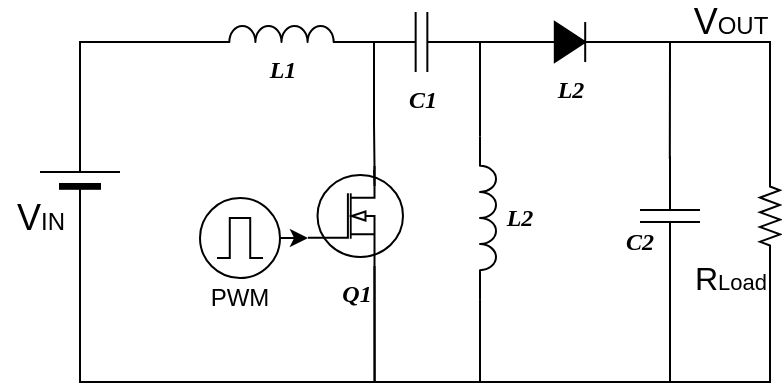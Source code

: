 <mxfile version="14.6.11" type="github">
  <diagram name="Page-1" id="7e0a89b8-554c-2b80-1dc8-d5c74ca68de4">
    <mxGraphModel dx="982" dy="550" grid="1" gridSize="10" guides="1" tooltips="1" connect="1" arrows="1" fold="1" page="1" pageScale="1" pageWidth="1100" pageHeight="850" background="#ffffff" math="0" shadow="0">
      <root>
        <mxCell id="0" />
        <mxCell id="1" parent="0" />
        <mxCell id="6FVeG3qf2PXjFUYHvQUK-50" style="edgeStyle=none;rounded=0;orthogonalLoop=1;jettySize=auto;html=1;exitX=1;exitY=0.5;exitDx=0;exitDy=0;entryX=0;entryY=0.72;entryDx=0;entryDy=0;entryPerimeter=0;" parent="1" source="6FVeG3qf2PXjFUYHvQUK-6" target="6FVeG3qf2PXjFUYHvQUK-19" edge="1">
          <mxGeometry relative="1" as="geometry" />
        </mxCell>
        <mxCell id="6FVeG3qf2PXjFUYHvQUK-6" value="" style="ellipse;whiteSpace=wrap;html=1;aspect=fixed;" parent="1" vertex="1">
          <mxGeometry x="310" y="208" width="40" height="40" as="geometry" />
        </mxCell>
        <mxCell id="iQV4zHB56PotnYwxJcZQ-3" style="edgeStyle=orthogonalEdgeStyle;rounded=0;orthogonalLoop=1;jettySize=auto;html=1;exitX=1;exitY=0.5;exitDx=0;exitDy=0;exitPerimeter=0;entryX=0;entryY=1;entryDx=0;entryDy=0;entryPerimeter=0;endArrow=none;endFill=0;" parent="1" source="6FVeG3qf2PXjFUYHvQUK-1" target="iQV4zHB56PotnYwxJcZQ-1" edge="1">
          <mxGeometry relative="1" as="geometry">
            <Array as="points">
              <mxPoint x="250" y="130" />
            </Array>
          </mxGeometry>
        </mxCell>
        <mxCell id="6FVeG3qf2PXjFUYHvQUK-1" value="" style="verticalLabelPosition=bottom;shadow=0;dashed=0;align=center;fillColor=#000000;html=1;verticalAlign=top;strokeWidth=1;shape=mxgraph.electrical.miscellaneous.monocell_battery;rounded=1;comic=0;labelBackgroundColor=none;fontFamily=Verdana;fontSize=12;flipH=1;direction=north;" parent="1" vertex="1">
          <mxGeometry x="230" y="168" width="40" height="60" as="geometry" />
        </mxCell>
        <mxCell id="6FVeG3qf2PXjFUYHvQUK-2" value="&lt;font style=&quot;font-size: 18px&quot;&gt;V&lt;/font&gt;&lt;font style=&quot;font-size: 12px&quot;&gt;IN&lt;/font&gt;" style="text;html=1;align=center;verticalAlign=middle;resizable=0;points=[];autosize=1;" parent="1" vertex="1">
          <mxGeometry x="210" y="208" width="40" height="20" as="geometry" />
        </mxCell>
        <mxCell id="6FVeG3qf2PXjFUYHvQUK-5" value="" style="pointerEvents=1;verticalLabelPosition=bottom;shadow=0;dashed=0;align=center;html=1;verticalAlign=top;shape=mxgraph.electrical.waveforms.pulse_1;" parent="1" vertex="1">
          <mxGeometry x="318.5" y="218" width="23" height="20" as="geometry" />
        </mxCell>
        <mxCell id="iQV4zHB56PotnYwxJcZQ-12" style="edgeStyle=orthogonalEdgeStyle;rounded=0;orthogonalLoop=1;jettySize=auto;html=1;exitX=1;exitY=0.5;exitDx=0;exitDy=0;exitPerimeter=0;entryX=1;entryY=1;entryDx=0;entryDy=0;entryPerimeter=0;endArrow=none;endFill=0;" parent="1" source="6FVeG3qf2PXjFUYHvQUK-7" target="iQV4zHB56PotnYwxJcZQ-6" edge="1">
          <mxGeometry relative="1" as="geometry">
            <Array as="points">
              <mxPoint x="545" y="300" />
              <mxPoint x="450" y="300" />
            </Array>
          </mxGeometry>
        </mxCell>
        <mxCell id="6FVeG3qf2PXjFUYHvQUK-7" value="" style="pointerEvents=1;verticalLabelPosition=bottom;shadow=0;dashed=0;align=center;html=1;verticalAlign=top;shape=mxgraph.electrical.capacitors.capacitor_1;direction=south;" parent="1" vertex="1">
          <mxGeometry x="530" y="187" width="30" height="60" as="geometry" />
        </mxCell>
        <mxCell id="iQV4zHB56PotnYwxJcZQ-11" style="edgeStyle=orthogonalEdgeStyle;rounded=0;orthogonalLoop=1;jettySize=auto;html=1;exitX=0;exitY=0.5;exitDx=0;exitDy=0;exitPerimeter=0;entryX=1;entryY=0.5;entryDx=0;entryDy=0;entryPerimeter=0;endArrow=none;endFill=0;" parent="1" source="6FVeG3qf2PXjFUYHvQUK-8" target="iQV4zHB56PotnYwxJcZQ-5" edge="1">
          <mxGeometry relative="1" as="geometry" />
        </mxCell>
        <mxCell id="6FVeG3qf2PXjFUYHvQUK-8" value="&lt;i&gt;&lt;b&gt;&lt;font face=&quot;Times New Roman&quot;&gt;L2&lt;/font&gt;&lt;/b&gt;&lt;/i&gt;" style="pointerEvents=1;fillColor=strokeColor;verticalLabelPosition=bottom;shadow=0;dashed=0;align=center;html=1;verticalAlign=top;shape=mxgraph.electrical.diodes.diode;" parent="1" vertex="1">
          <mxGeometry x="476" y="120" width="38" height="20" as="geometry" />
        </mxCell>
        <mxCell id="6FVeG3qf2PXjFUYHvQUK-19" value="&lt;b&gt;&lt;i&gt;&lt;font face=&quot;Times New Roman&quot;&gt;Q1&lt;/font&gt;&lt;/i&gt;&lt;/b&gt;" style="verticalLabelPosition=bottom;shadow=0;dashed=0;align=center;html=1;verticalAlign=top;shape=mxgraph.electrical.mosfets1.n-channel_mosfet_1;strokeWidth=1;" parent="1" vertex="1">
          <mxGeometry x="364" y="192" width="47.5" height="50" as="geometry" />
        </mxCell>
        <mxCell id="6FVeG3qf2PXjFUYHvQUK-25" value="PWM" style="text;html=1;strokeColor=none;fillColor=none;align=center;verticalAlign=middle;whiteSpace=wrap;rounded=0;" parent="1" vertex="1">
          <mxGeometry x="310" y="248" width="40" height="20" as="geometry" />
        </mxCell>
        <mxCell id="6FVeG3qf2PXjFUYHvQUK-26" style="edgeStyle=orthogonalEdgeStyle;rounded=0;html=1;exitX=0.7;exitY=1;exitPerimeter=0;labelBackgroundColor=none;startArrow=none;startFill=0;startSize=5;endArrow=none;endFill=0;endSize=5;jettySize=auto;orthogonalLoop=1;strokeWidth=1;fontFamily=Verdana;fontSize=12;entryX=0;entryY=0.5;entryDx=0;entryDy=0;entryPerimeter=0;exitDx=0;exitDy=0;" parent="1" source="6FVeG3qf2PXjFUYHvQUK-19" target="6FVeG3qf2PXjFUYHvQUK-1" edge="1">
          <mxGeometry relative="1" as="geometry">
            <mxPoint x="230" y="202" as="targetPoint" />
            <Array as="points">
              <mxPoint x="397" y="300" />
              <mxPoint x="250" y="300" />
            </Array>
            <mxPoint x="160" y="332" as="sourcePoint" />
          </mxGeometry>
        </mxCell>
        <mxCell id="6FVeG3qf2PXjFUYHvQUK-31" style="edgeStyle=orthogonalEdgeStyle;rounded=0;html=1;labelBackgroundColor=none;startArrow=none;startFill=0;startSize=5;endArrow=none;endFill=0;endSize=5;jettySize=auto;orthogonalLoop=1;strokeWidth=1;fontFamily=Verdana;fontSize=12;exitX=0.7;exitY=0;exitDx=0;exitDy=0;exitPerimeter=0;entryX=1;entryY=1;entryDx=0;entryDy=0;entryPerimeter=0;" parent="1" source="6FVeG3qf2PXjFUYHvQUK-19" edge="1">
          <mxGeometry relative="1" as="geometry">
            <mxPoint x="370" y="197.97" as="sourcePoint" />
            <mxPoint x="397" y="194.0" as="targetPoint" />
            <Array as="points">
              <mxPoint x="397" y="202" />
              <mxPoint x="397" y="202" />
            </Array>
          </mxGeometry>
        </mxCell>
        <mxCell id="6FVeG3qf2PXjFUYHvQUK-36" style="edgeStyle=orthogonalEdgeStyle;rounded=0;html=1;labelBackgroundColor=none;startArrow=none;startFill=0;startSize=5;endArrow=none;endFill=0;endSize=5;jettySize=auto;orthogonalLoop=1;strokeWidth=1;fontFamily=Verdana;fontSize=12;entryX=0.024;entryY=0.503;entryDx=0;entryDy=0;entryPerimeter=0;exitX=1;exitY=0.5;exitDx=0;exitDy=0;exitPerimeter=0;" parent="1" source="6FVeG3qf2PXjFUYHvQUK-8" target="6FVeG3qf2PXjFUYHvQUK-7" edge="1">
          <mxGeometry relative="1" as="geometry">
            <mxPoint x="565" y="130" as="targetPoint" />
            <Array as="points">
              <mxPoint x="545" y="130" />
              <mxPoint x="545" y="135" />
            </Array>
            <mxPoint x="530" y="130" as="sourcePoint" />
          </mxGeometry>
        </mxCell>
        <mxCell id="iQV4zHB56PotnYwxJcZQ-13" style="edgeStyle=orthogonalEdgeStyle;rounded=0;orthogonalLoop=1;jettySize=auto;html=1;exitX=1;exitY=0.5;exitDx=0;exitDy=0;exitPerimeter=0;entryX=1;entryY=0.5;entryDx=0;entryDy=0;entryPerimeter=0;endArrow=none;endFill=0;" parent="1" source="6FVeG3qf2PXjFUYHvQUK-37" target="6FVeG3qf2PXjFUYHvQUK-7" edge="1">
          <mxGeometry relative="1" as="geometry">
            <Array as="points">
              <mxPoint x="595" y="300" />
              <mxPoint x="545" y="300" />
            </Array>
          </mxGeometry>
        </mxCell>
        <mxCell id="6FVeG3qf2PXjFUYHvQUK-37" value="" style="pointerEvents=1;verticalLabelPosition=bottom;shadow=0;dashed=0;align=center;html=1;verticalAlign=top;shape=mxgraph.electrical.resistors.resistor_2;strokeWidth=1;direction=south;" parent="1" vertex="1">
          <mxGeometry x="590" y="194" width="10" height="46" as="geometry" />
        </mxCell>
        <mxCell id="6FVeG3qf2PXjFUYHvQUK-40" style="edgeStyle=orthogonalEdgeStyle;rounded=0;html=1;labelBackgroundColor=none;startArrow=none;startFill=0;startSize=5;endArrow=none;endFill=0;endSize=5;jettySize=auto;orthogonalLoop=1;strokeWidth=1;fontFamily=Verdana;fontSize=12;entryX=0;entryY=0.5;entryDx=0;entryDy=0;entryPerimeter=0;exitX=1;exitY=0.5;exitDx=0;exitDy=0;exitPerimeter=0;" parent="1" target="6FVeG3qf2PXjFUYHvQUK-37" edge="1">
          <mxGeometry relative="1" as="geometry">
            <mxPoint x="570.91" y="135.44" as="targetPoint" />
            <Array as="points">
              <mxPoint x="595" y="130" />
            </Array>
            <mxPoint x="540" y="130" as="sourcePoint" />
          </mxGeometry>
        </mxCell>
        <mxCell id="6FVeG3qf2PXjFUYHvQUK-43" value="&lt;font style=&quot;font-size: 18px&quot;&gt;V&lt;/font&gt;&lt;font style=&quot;font-size: 12px&quot;&gt;OUT&lt;/font&gt;" style="text;html=1;align=center;verticalAlign=middle;resizable=0;points=[];autosize=1;" parent="1" vertex="1">
          <mxGeometry x="550" y="110" width="50" height="20" as="geometry" />
        </mxCell>
        <mxCell id="6FVeG3qf2PXjFUYHvQUK-45" value="&lt;font style=&quot;font-size: 16px&quot;&gt;R&lt;/font&gt;&lt;font style=&quot;font-size: 11px&quot;&gt;Load&lt;/font&gt;" style="text;html=1;align=center;verticalAlign=middle;resizable=0;points=[];autosize=1;" parent="1" vertex="1">
          <mxGeometry x="550" y="238" width="50" height="20" as="geometry" />
        </mxCell>
        <mxCell id="6FVeG3qf2PXjFUYHvQUK-48" value="" style="shape=image;html=1;verticalAlign=top;verticalLabelPosition=bottom;labelBackgroundColor=#ffffff;imageAspect=0;aspect=fixed;image=https://cdn1.iconfinder.com/data/icons/essentials-pack/96/add_create_new_plus_positive-128.png;strokeWidth=1;" parent="1" vertex="1">
          <mxGeometry x="580" y="145" width="8" height="8" as="geometry" />
        </mxCell>
        <mxCell id="6FVeG3qf2PXjFUYHvQUK-49" value="" style="shape=image;html=1;verticalAlign=top;verticalLabelPosition=bottom;labelBackgroundColor=#ffffff;imageAspect=0;aspect=fixed;image=https://cdn1.iconfinder.com/data/icons/essentials-pack/96/delete_minus_remove_close_negative-128.png;strokeWidth=1;" parent="1" vertex="1">
          <mxGeometry x="580" y="280" width="8" height="8" as="geometry" />
        </mxCell>
        <mxCell id="iQV4zHB56PotnYwxJcZQ-4" style="edgeStyle=orthogonalEdgeStyle;rounded=0;orthogonalLoop=1;jettySize=auto;html=1;exitX=1;exitY=1;exitDx=0;exitDy=0;exitPerimeter=0;entryX=0.7;entryY=0;entryDx=0;entryDy=0;entryPerimeter=0;endArrow=none;endFill=0;" parent="1" source="iQV4zHB56PotnYwxJcZQ-1" target="6FVeG3qf2PXjFUYHvQUK-19" edge="1">
          <mxGeometry relative="1" as="geometry">
            <Array as="points">
              <mxPoint x="397" y="130" />
              <mxPoint x="397" y="171" />
            </Array>
          </mxGeometry>
        </mxCell>
        <mxCell id="iQV4zHB56PotnYwxJcZQ-1" value="&lt;font face=&quot;Times New Roman&quot;&gt;&lt;b&gt;&lt;i&gt;L1&lt;/i&gt;&lt;/b&gt;&lt;/font&gt;" style="pointerEvents=1;verticalLabelPosition=bottom;shadow=0;dashed=0;align=center;html=1;verticalAlign=top;shape=mxgraph.electrical.inductors.inductor_3;" parent="1" vertex="1">
          <mxGeometry x="310" y="122" width="81.5" height="8" as="geometry" />
        </mxCell>
        <mxCell id="iQV4zHB56PotnYwxJcZQ-5" value="&lt;font face=&quot;Times New Roman&quot;&gt;&lt;i&gt;&lt;b&gt;C1&lt;/b&gt;&lt;/i&gt;&lt;/font&gt;" style="pointerEvents=1;verticalLabelPosition=bottom;shadow=0;dashed=0;align=center;html=1;verticalAlign=top;shape=mxgraph.electrical.capacitors.capacitor_1;" parent="1" vertex="1">
          <mxGeometry x="391.5" y="115" width="58.5" height="30" as="geometry" />
        </mxCell>
        <mxCell id="iQV4zHB56PotnYwxJcZQ-8" style="edgeStyle=orthogonalEdgeStyle;rounded=0;orthogonalLoop=1;jettySize=auto;html=1;exitX=0;exitY=1;exitDx=0;exitDy=0;exitPerimeter=0;entryX=1;entryY=0.5;entryDx=0;entryDy=0;entryPerimeter=0;endArrow=none;endFill=0;" parent="1" source="iQV4zHB56PotnYwxJcZQ-6" target="iQV4zHB56PotnYwxJcZQ-5" edge="1">
          <mxGeometry relative="1" as="geometry">
            <Array as="points">
              <mxPoint x="450" y="150" />
              <mxPoint x="450" y="150" />
            </Array>
          </mxGeometry>
        </mxCell>
        <mxCell id="iQV4zHB56PotnYwxJcZQ-10" style="edgeStyle=orthogonalEdgeStyle;rounded=0;orthogonalLoop=1;jettySize=auto;html=1;exitX=1;exitY=1;exitDx=0;exitDy=0;exitPerimeter=0;entryX=0.7;entryY=1;entryDx=0;entryDy=0;entryPerimeter=0;endArrow=none;endFill=0;" parent="1" source="iQV4zHB56PotnYwxJcZQ-6" target="6FVeG3qf2PXjFUYHvQUK-19" edge="1">
          <mxGeometry relative="1" as="geometry">
            <Array as="points">
              <mxPoint x="450" y="300" />
              <mxPoint x="397" y="300" />
            </Array>
          </mxGeometry>
        </mxCell>
        <mxCell id="iQV4zHB56PotnYwxJcZQ-6" value="" style="pointerEvents=1;verticalLabelPosition=bottom;shadow=0;dashed=0;align=center;html=1;verticalAlign=top;shape=mxgraph.electrical.inductors.inductor_3;direction=south;" parent="1" vertex="1">
          <mxGeometry x="450" y="177.25" width="8" height="81.5" as="geometry" />
        </mxCell>
        <mxCell id="iQV4zHB56PotnYwxJcZQ-14" value="&lt;font face=&quot;Times New Roman&quot;&gt;&lt;i&gt;&lt;b&gt;C2&lt;/b&gt;&lt;/i&gt;&lt;/font&gt;" style="text;html=1;strokeColor=none;fillColor=none;align=center;verticalAlign=middle;whiteSpace=wrap;rounded=0;" parent="1" vertex="1">
          <mxGeometry x="510" y="220" width="40" height="20" as="geometry" />
        </mxCell>
        <mxCell id="k9dbCoVoK0ph5jZdpJhH-1" value="&lt;font face=&quot;Times New Roman&quot;&gt;&lt;i&gt;&lt;b&gt;L2&lt;/b&gt;&lt;/i&gt;&lt;/font&gt;" style="text;html=1;strokeColor=none;fillColor=none;align=center;verticalAlign=middle;whiteSpace=wrap;rounded=0;" vertex="1" parent="1">
          <mxGeometry x="450" y="208" width="40" height="20" as="geometry" />
        </mxCell>
      </root>
    </mxGraphModel>
  </diagram>
</mxfile>
